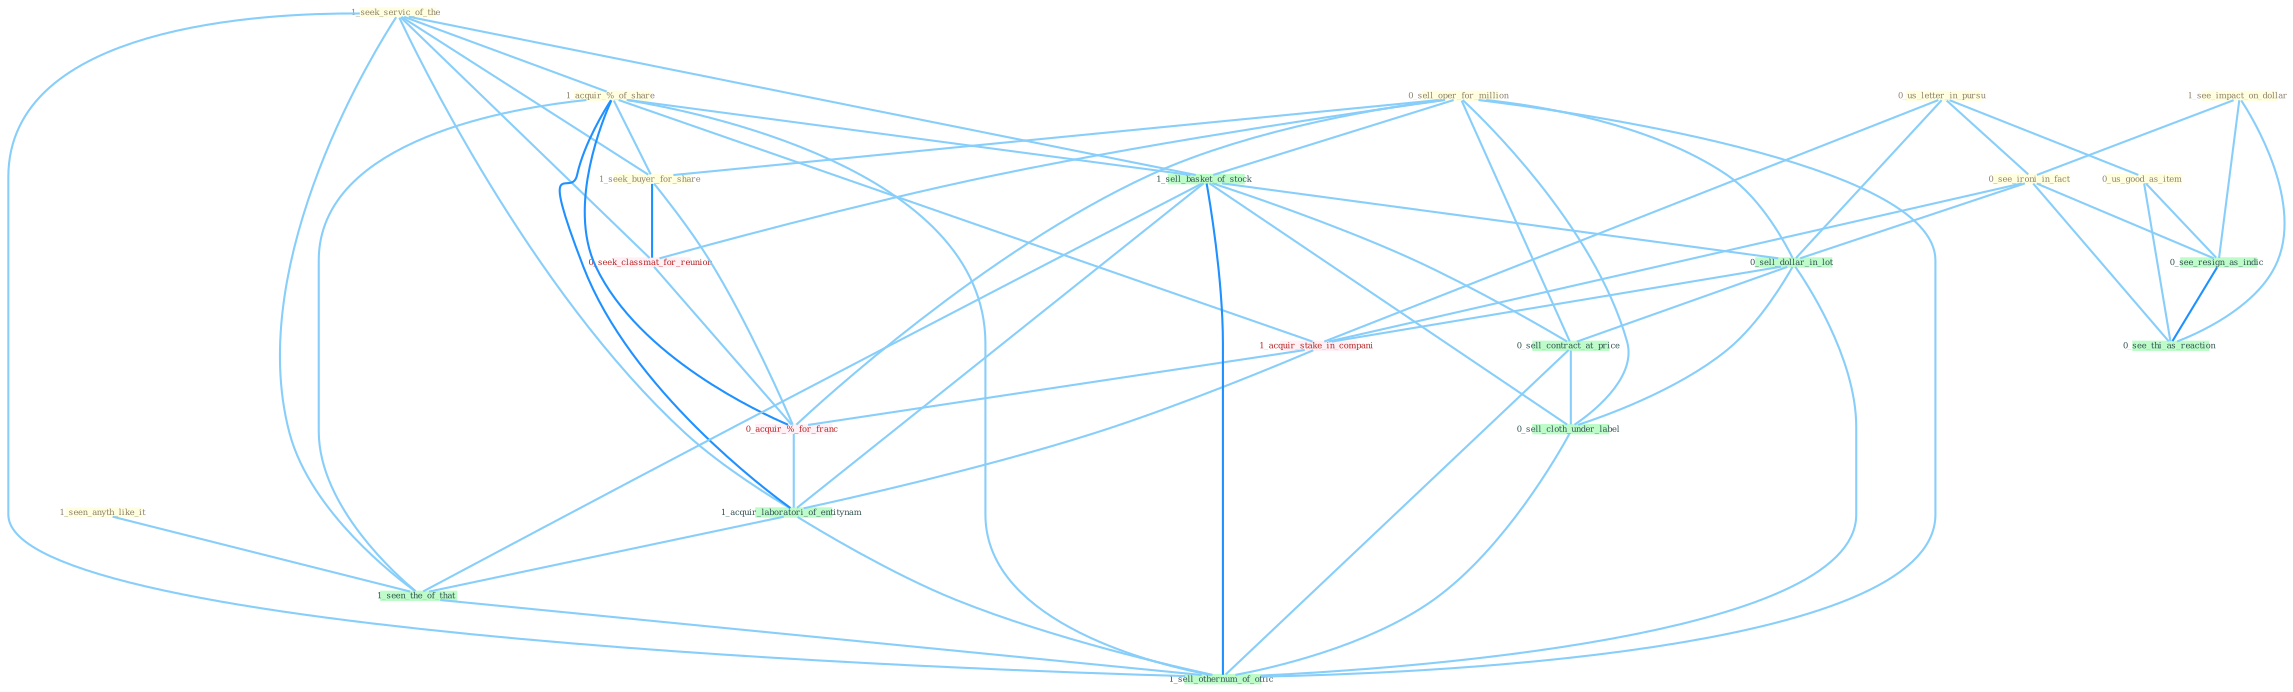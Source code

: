 Graph G{ 
    node
    [shape=polygon,style=filled,width=.5,height=.06,color="#BDFCC9",fixedsize=true,fontsize=4,
    fontcolor="#2f4f4f"];
    {node
    [color="#ffffe0", fontcolor="#8b7d6b"] "1_see_impact_on_dollar " "0_sell_oper_for_million " "0_us_letter_in_pursu " "1_seen_anyth_like_it " "1_seek_servic_of_the " "0_us_good_as_item " "1_acquir_%_of_share " "0_see_ironi_in_fact " "1_seek_buyer_for_share "}
{node [color="#fff0f5", fontcolor="#b22222"] "0_seek_classmat_for_reunion " "1_acquir_stake_in_compani " "0_acquir_%_for_franc "}
edge [color="#B0E2FF"];

	"1_see_impact_on_dollar " -- "0_see_ironi_in_fact " [w="1", color="#87cefa" ];
	"1_see_impact_on_dollar " -- "0_see_resign_as_indic " [w="1", color="#87cefa" ];
	"1_see_impact_on_dollar " -- "0_see_thi_as_reaction " [w="1", color="#87cefa" ];
	"0_sell_oper_for_million " -- "1_seek_buyer_for_share " [w="1", color="#87cefa" ];
	"0_sell_oper_for_million " -- "0_seek_classmat_for_reunion " [w="1", color="#87cefa" ];
	"0_sell_oper_for_million " -- "1_sell_basket_of_stock " [w="1", color="#87cefa" ];
	"0_sell_oper_for_million " -- "0_sell_dollar_in_lot " [w="1", color="#87cefa" ];
	"0_sell_oper_for_million " -- "0_acquir_%_for_franc " [w="1", color="#87cefa" ];
	"0_sell_oper_for_million " -- "0_sell_contract_at_price " [w="1", color="#87cefa" ];
	"0_sell_oper_for_million " -- "0_sell_cloth_under_label " [w="1", color="#87cefa" ];
	"0_sell_oper_for_million " -- "1_sell_othernum_of_offic " [w="1", color="#87cefa" ];
	"0_us_letter_in_pursu " -- "0_us_good_as_item " [w="1", color="#87cefa" ];
	"0_us_letter_in_pursu " -- "0_see_ironi_in_fact " [w="1", color="#87cefa" ];
	"0_us_letter_in_pursu " -- "0_sell_dollar_in_lot " [w="1", color="#87cefa" ];
	"0_us_letter_in_pursu " -- "1_acquir_stake_in_compani " [w="1", color="#87cefa" ];
	"1_seen_anyth_like_it " -- "1_seen_the_of_that " [w="1", color="#87cefa" ];
	"1_seek_servic_of_the " -- "1_acquir_%_of_share " [w="1", color="#87cefa" ];
	"1_seek_servic_of_the " -- "1_seek_buyer_for_share " [w="1", color="#87cefa" ];
	"1_seek_servic_of_the " -- "0_seek_classmat_for_reunion " [w="1", color="#87cefa" ];
	"1_seek_servic_of_the " -- "1_sell_basket_of_stock " [w="1", color="#87cefa" ];
	"1_seek_servic_of_the " -- "1_acquir_laboratori_of_entitynam " [w="1", color="#87cefa" ];
	"1_seek_servic_of_the " -- "1_seen_the_of_that " [w="1", color="#87cefa" ];
	"1_seek_servic_of_the " -- "1_sell_othernum_of_offic " [w="1", color="#87cefa" ];
	"0_us_good_as_item " -- "0_see_resign_as_indic " [w="1", color="#87cefa" ];
	"0_us_good_as_item " -- "0_see_thi_as_reaction " [w="1", color="#87cefa" ];
	"1_acquir_%_of_share " -- "1_seek_buyer_for_share " [w="1", color="#87cefa" ];
	"1_acquir_%_of_share " -- "1_sell_basket_of_stock " [w="1", color="#87cefa" ];
	"1_acquir_%_of_share " -- "1_acquir_stake_in_compani " [w="1", color="#87cefa" ];
	"1_acquir_%_of_share " -- "0_acquir_%_for_franc " [w="2", color="#1e90ff" , len=0.8];
	"1_acquir_%_of_share " -- "1_acquir_laboratori_of_entitynam " [w="2", color="#1e90ff" , len=0.8];
	"1_acquir_%_of_share " -- "1_seen_the_of_that " [w="1", color="#87cefa" ];
	"1_acquir_%_of_share " -- "1_sell_othernum_of_offic " [w="1", color="#87cefa" ];
	"0_see_ironi_in_fact " -- "0_sell_dollar_in_lot " [w="1", color="#87cefa" ];
	"0_see_ironi_in_fact " -- "0_see_resign_as_indic " [w="1", color="#87cefa" ];
	"0_see_ironi_in_fact " -- "1_acquir_stake_in_compani " [w="1", color="#87cefa" ];
	"0_see_ironi_in_fact " -- "0_see_thi_as_reaction " [w="1", color="#87cefa" ];
	"1_seek_buyer_for_share " -- "0_seek_classmat_for_reunion " [w="2", color="#1e90ff" , len=0.8];
	"1_seek_buyer_for_share " -- "0_acquir_%_for_franc " [w="1", color="#87cefa" ];
	"0_seek_classmat_for_reunion " -- "0_acquir_%_for_franc " [w="1", color="#87cefa" ];
	"1_sell_basket_of_stock " -- "0_sell_dollar_in_lot " [w="1", color="#87cefa" ];
	"1_sell_basket_of_stock " -- "0_sell_contract_at_price " [w="1", color="#87cefa" ];
	"1_sell_basket_of_stock " -- "1_acquir_laboratori_of_entitynam " [w="1", color="#87cefa" ];
	"1_sell_basket_of_stock " -- "0_sell_cloth_under_label " [w="1", color="#87cefa" ];
	"1_sell_basket_of_stock " -- "1_seen_the_of_that " [w="1", color="#87cefa" ];
	"1_sell_basket_of_stock " -- "1_sell_othernum_of_offic " [w="2", color="#1e90ff" , len=0.8];
	"0_sell_dollar_in_lot " -- "1_acquir_stake_in_compani " [w="1", color="#87cefa" ];
	"0_sell_dollar_in_lot " -- "0_sell_contract_at_price " [w="1", color="#87cefa" ];
	"0_sell_dollar_in_lot " -- "0_sell_cloth_under_label " [w="1", color="#87cefa" ];
	"0_sell_dollar_in_lot " -- "1_sell_othernum_of_offic " [w="1", color="#87cefa" ];
	"0_see_resign_as_indic " -- "0_see_thi_as_reaction " [w="2", color="#1e90ff" , len=0.8];
	"1_acquir_stake_in_compani " -- "0_acquir_%_for_franc " [w="1", color="#87cefa" ];
	"1_acquir_stake_in_compani " -- "1_acquir_laboratori_of_entitynam " [w="1", color="#87cefa" ];
	"0_acquir_%_for_franc " -- "1_acquir_laboratori_of_entitynam " [w="1", color="#87cefa" ];
	"0_sell_contract_at_price " -- "0_sell_cloth_under_label " [w="1", color="#87cefa" ];
	"0_sell_contract_at_price " -- "1_sell_othernum_of_offic " [w="1", color="#87cefa" ];
	"1_acquir_laboratori_of_entitynam " -- "1_seen_the_of_that " [w="1", color="#87cefa" ];
	"1_acquir_laboratori_of_entitynam " -- "1_sell_othernum_of_offic " [w="1", color="#87cefa" ];
	"0_sell_cloth_under_label " -- "1_sell_othernum_of_offic " [w="1", color="#87cefa" ];
	"1_seen_the_of_that " -- "1_sell_othernum_of_offic " [w="1", color="#87cefa" ];
}